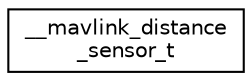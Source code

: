 digraph "Graphical Class Hierarchy"
{
 // INTERACTIVE_SVG=YES
  edge [fontname="Helvetica",fontsize="10",labelfontname="Helvetica",labelfontsize="10"];
  node [fontname="Helvetica",fontsize="10",shape=record];
  rankdir="LR";
  Node1 [label="__mavlink_distance\l_sensor_t",height=0.2,width=0.4,color="black", fillcolor="white", style="filled",URL="$struct____mavlink__distance__sensor__t.html"];
}
